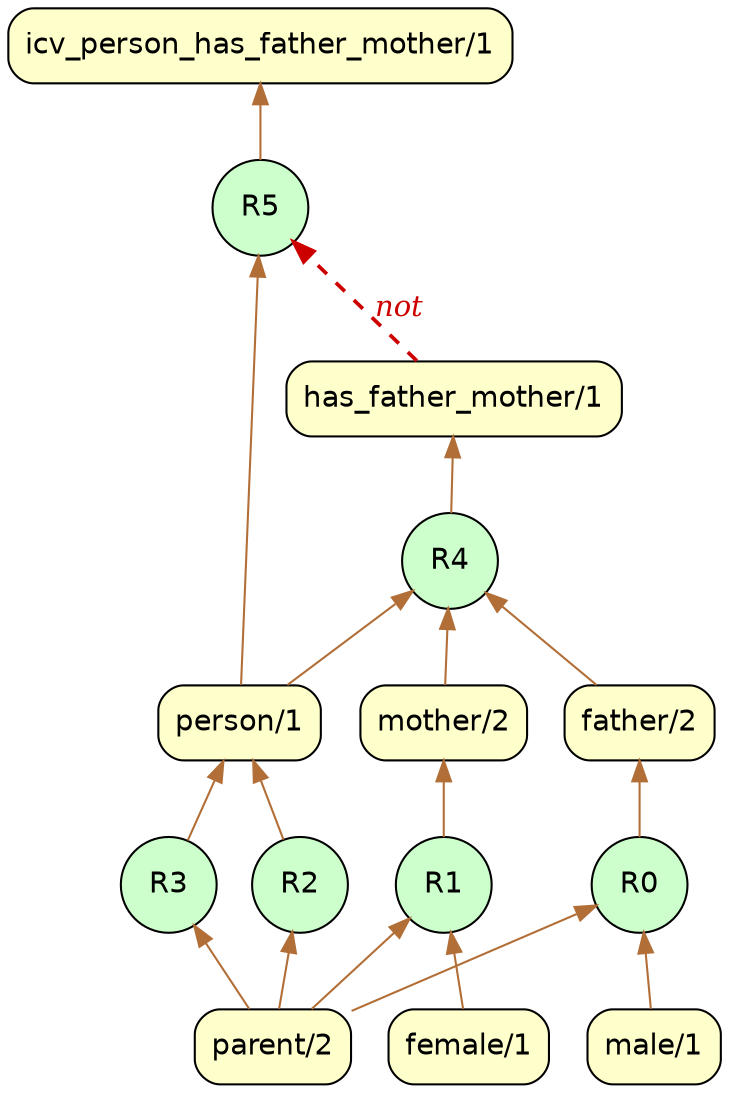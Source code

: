 strict digraph "" {
	graph [overlap=False,
		rankdir=BT
	];
	"parent/2"	[fillcolor="#FFFFCC",
		fontname=Helvetica,
		peripheries=1,
		shape=box,
		style="rounded,filled"];
	R0	[fillcolor="#CCFFCC",
		fontname=Helvetica,
		peripheries=1,
		shape=circle,
		style=filled,
		tooltip="(0, 'father(X,Y) :- parent(X,Y); male(X).')"];
	"parent/2" -> R0	[color="#b26e37",
		fontname="Palatino-Italic",
		weight=14];
	R1	[fillcolor="#CCFFCC",
		fontname=Helvetica,
		peripheries=1,
		shape=circle,
		style=filled,
		tooltip="(1, 'mother(X,Y) :- parent(X,Y); female(X).')"];
	"parent/2" -> R1	[color="#b26e37",
		fontname="Palatino-Italic",
		weight=14];
	R2	[fillcolor="#CCFFCC",
		fontname=Helvetica,
		peripheries=1,
		shape=circle,
		style=filled,
		tooltip="(2, 'person(A) :- parent(A,_).')"];
	"parent/2" -> R2	[color="#b26e37",
		fontname="Palatino-Italic",
		weight=14];
	R3	[fillcolor="#CCFFCC",
		fontname=Helvetica,
		peripheries=1,
		shape=circle,
		style=filled,
		tooltip="(3, 'person(B) :- parent(_,B).')"];
	"parent/2" -> R3	[color="#b26e37",
		fontname="Palatino-Italic",
		weight=14];
	"father/2"	[fillcolor="#FFFFCC",
		fontname=Helvetica,
		peripheries=1,
		shape=box,
		style="rounded,filled"];
	R4	[fillcolor="#CCFFCC",
		fontname=Helvetica,
		peripheries=1,
		shape=circle,
		style=filled,
		tooltip="(4, 'has_father_mother(A) :- person(A); father(_,A); mother(_,A).')"];
	"father/2" -> R4	[color="#b26e37",
		fontname="Palatino-Italic",
		weight=14];
	R0 -> "father/2"	[color="#b26e37",
		weight=14];
	"male/1"	[fillcolor="#FFFFCC",
		fontname=Helvetica,
		peripheries=1,
		shape=box,
		style="rounded,filled"];
	"male/1" -> R0	[color="#b26e37",
		fontname="Palatino-Italic",
		weight=14];
	"mother/2"	[fillcolor="#FFFFCC",
		fontname=Helvetica,
		peripheries=1,
		shape=box,
		style="rounded,filled"];
	"mother/2" -> R4	[color="#b26e37",
		fontname="Palatino-Italic",
		weight=14];
	R1 -> "mother/2"	[color="#b26e37",
		weight=14];
	"female/1"	[fillcolor="#FFFFCC",
		fontname=Helvetica,
		peripheries=1,
		shape=box,
		style="rounded,filled"];
	"female/1" -> R1	[color="#b26e37",
		fontname="Palatino-Italic",
		weight=14];
	"person/1"	[fillcolor="#FFFFCC",
		fontname=Helvetica,
		peripheries=1,
		shape=box,
		style="rounded,filled"];
	"person/1" -> R4	[color="#b26e37",
		fontname="Palatino-Italic",
		weight=14];
	R5	[fillcolor="#CCFFCC",
		fontname=Helvetica,
		peripheries=1,
		shape=circle,
		style=filled,
		tooltip="(5, 'icv_person_has_father_mother(A) :- person(A); not has_father_mother(A).')"];
	"person/1" -> R5	[color="#b26e37",
		fontname="Palatino-Italic",
		weight=14];
	R2 -> "person/1"	[color="#b26e37",
		weight=14];
	R3 -> "person/1"	[color="#b26e37",
		weight=14];
	"has_father_mother/1"	[fillcolor="#FFFFCC",
		fontname=Helvetica,
		peripheries=1,
		shape=box,
		style="rounded,filled"];
	"has_father_mother/1" -> R5	[color=red3,
		fontcolor=red3,
		fontname="Palatino-Italic",
		label=not,
		penwidth=1.8,
		style=dashed,
		weight=14];
	R4 -> "has_father_mother/1"	[color="#b26e37",
		weight=14];
	"icv_person_has_father_mother/1"	[fillcolor="#FFFFCC",
		fontname=Helvetica,
		peripheries=1,
		shape=box,
		style="rounded,filled"];
	R5 -> "icv_person_has_father_mother/1"	[color="#b26e37",
		weight=14];
}
